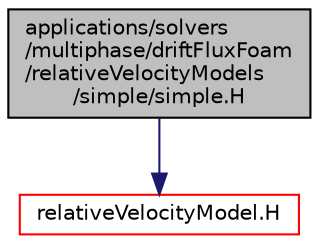 digraph "applications/solvers/multiphase/driftFluxFoam/relativeVelocityModels/simple/simple.H"
{
  bgcolor="transparent";
  edge [fontname="Helvetica",fontsize="10",labelfontname="Helvetica",labelfontsize="10"];
  node [fontname="Helvetica",fontsize="10",shape=record];
  Node1 [label="applications/solvers\l/multiphase/driftFluxFoam\l/relativeVelocityModels\l/simple/simple.H",height=0.2,width=0.4,color="black", fillcolor="grey75", style="filled", fontcolor="black"];
  Node1 -> Node2 [color="midnightblue",fontsize="10",style="solid",fontname="Helvetica"];
  Node2 [label="relativeVelocityModel.H",height=0.2,width=0.4,color="red",URL="$a03445.html"];
}
